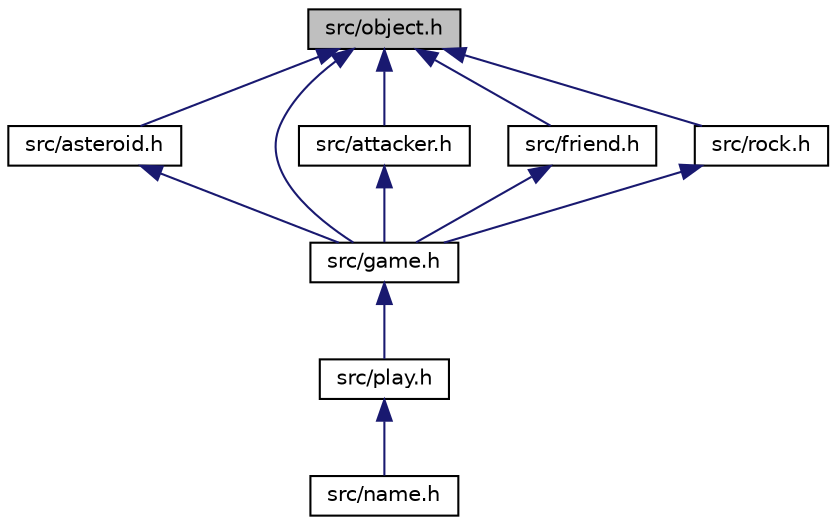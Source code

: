 digraph "src/object.h"
{
  edge [fontname="Helvetica",fontsize="10",labelfontname="Helvetica",labelfontsize="10"];
  node [fontname="Helvetica",fontsize="10",shape=record];
  Node1 [label="src/object.h",height=0.2,width=0.4,color="black", fillcolor="grey75", style="filled", fontcolor="black"];
  Node1 -> Node2 [dir="back",color="midnightblue",fontsize="10",style="solid",fontname="Helvetica"];
  Node2 [label="src/asteroid.h",height=0.2,width=0.4,color="black", fillcolor="white", style="filled",URL="$asteroid_8h.html"];
  Node2 -> Node3 [dir="back",color="midnightblue",fontsize="10",style="solid",fontname="Helvetica"];
  Node3 [label="src/game.h",height=0.2,width=0.4,color="black", fillcolor="white", style="filled",URL="$game_8h.html"];
  Node3 -> Node4 [dir="back",color="midnightblue",fontsize="10",style="solid",fontname="Helvetica"];
  Node4 [label="src/play.h",height=0.2,width=0.4,color="black", fillcolor="white", style="filled",URL="$play_8h.html"];
  Node4 -> Node5 [dir="back",color="midnightblue",fontsize="10",style="solid",fontname="Helvetica"];
  Node5 [label="src/name.h",height=0.2,width=0.4,color="black", fillcolor="white", style="filled",URL="$name_8h.html"];
  Node1 -> Node6 [dir="back",color="midnightblue",fontsize="10",style="solid",fontname="Helvetica"];
  Node6 [label="src/attacker.h",height=0.2,width=0.4,color="black", fillcolor="white", style="filled",URL="$attacker_8h.html"];
  Node6 -> Node3 [dir="back",color="midnightblue",fontsize="10",style="solid",fontname="Helvetica"];
  Node1 -> Node7 [dir="back",color="midnightblue",fontsize="10",style="solid",fontname="Helvetica"];
  Node7 [label="src/friend.h",height=0.2,width=0.4,color="black", fillcolor="white", style="filled",URL="$friend_8h.html"];
  Node7 -> Node3 [dir="back",color="midnightblue",fontsize="10",style="solid",fontname="Helvetica"];
  Node1 -> Node3 [dir="back",color="midnightblue",fontsize="10",style="solid",fontname="Helvetica"];
  Node1 -> Node8 [dir="back",color="midnightblue",fontsize="10",style="solid",fontname="Helvetica"];
  Node8 [label="src/rock.h",height=0.2,width=0.4,color="black", fillcolor="white", style="filled",URL="$rock_8h.html"];
  Node8 -> Node3 [dir="back",color="midnightblue",fontsize="10",style="solid",fontname="Helvetica"];
}
